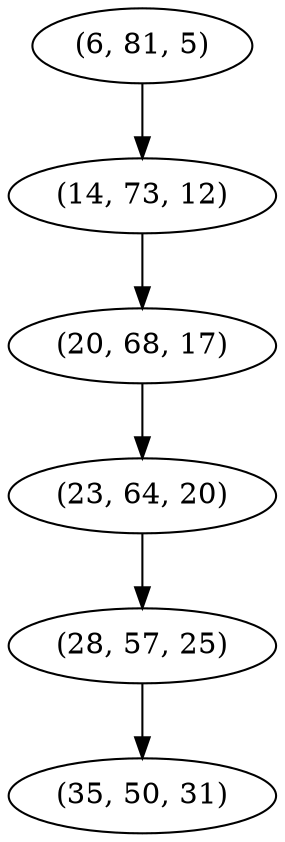 digraph tree {
    "(6, 81, 5)";
    "(14, 73, 12)";
    "(20, 68, 17)";
    "(23, 64, 20)";
    "(28, 57, 25)";
    "(35, 50, 31)";
    "(6, 81, 5)" -> "(14, 73, 12)";
    "(14, 73, 12)" -> "(20, 68, 17)";
    "(20, 68, 17)" -> "(23, 64, 20)";
    "(23, 64, 20)" -> "(28, 57, 25)";
    "(28, 57, 25)" -> "(35, 50, 31)";
}
